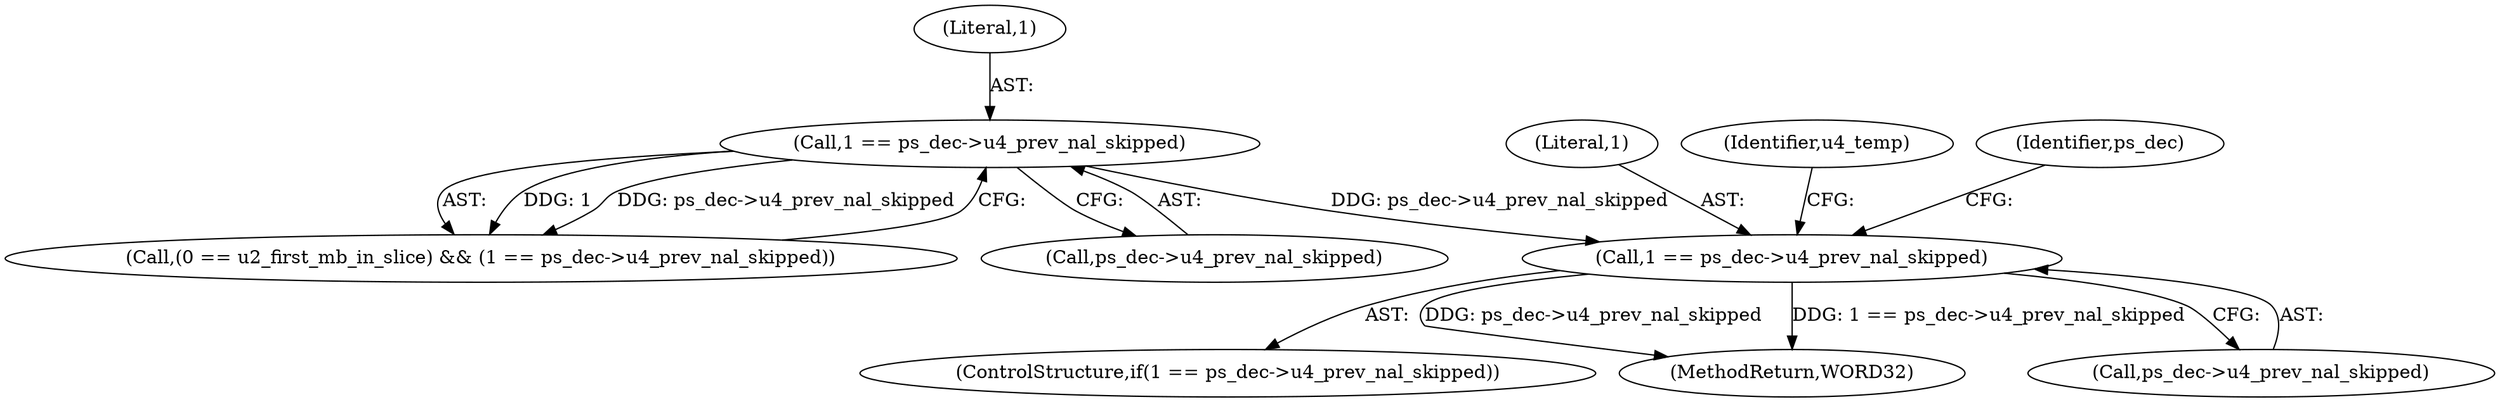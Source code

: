 digraph "0_Android_9a00f562a612d56e7b2b989d168647db900ba6cf_0@pointer" {
"1000403" [label="(Call,1 == ps_dec->u4_prev_nal_skipped)"];
"1000376" [label="(Call,1 == ps_dec->u4_prev_nal_skipped)"];
"1000404" [label="(Literal,1)"];
"1000376" [label="(Call,1 == ps_dec->u4_prev_nal_skipped)"];
"1000372" [label="(Call,(0 == u2_first_mb_in_slice) && (1 == ps_dec->u4_prev_nal_skipped))"];
"1000402" [label="(ControlStructure,if(1 == ps_dec->u4_prev_nal_skipped))"];
"1002568" [label="(MethodReturn,WORD32)"];
"1000417" [label="(Identifier,u4_temp)"];
"1000377" [label="(Literal,1)"];
"1000405" [label="(Call,ps_dec->u4_prev_nal_skipped)"];
"1000403" [label="(Call,1 == ps_dec->u4_prev_nal_skipped)"];
"1000411" [label="(Identifier,ps_dec)"];
"1000378" [label="(Call,ps_dec->u4_prev_nal_skipped)"];
"1000403" -> "1000402"  [label="AST: "];
"1000403" -> "1000405"  [label="CFG: "];
"1000404" -> "1000403"  [label="AST: "];
"1000405" -> "1000403"  [label="AST: "];
"1000411" -> "1000403"  [label="CFG: "];
"1000417" -> "1000403"  [label="CFG: "];
"1000403" -> "1002568"  [label="DDG: ps_dec->u4_prev_nal_skipped"];
"1000403" -> "1002568"  [label="DDG: 1 == ps_dec->u4_prev_nal_skipped"];
"1000376" -> "1000403"  [label="DDG: ps_dec->u4_prev_nal_skipped"];
"1000376" -> "1000372"  [label="AST: "];
"1000376" -> "1000378"  [label="CFG: "];
"1000377" -> "1000376"  [label="AST: "];
"1000378" -> "1000376"  [label="AST: "];
"1000372" -> "1000376"  [label="CFG: "];
"1000376" -> "1000372"  [label="DDG: 1"];
"1000376" -> "1000372"  [label="DDG: ps_dec->u4_prev_nal_skipped"];
}
